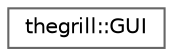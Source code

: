 digraph "Graphical Class Hierarchy"
{
 // LATEX_PDF_SIZE
  bgcolor="transparent";
  edge [fontname=Helvetica,fontsize=10,labelfontname=Helvetica,labelfontsize=10];
  node [fontname=Helvetica,fontsize=10,shape=box,height=0.2,width=0.4];
  rankdir="LR";
  Node0 [id="Node000000",label="thegrill::GUI",height=0.2,width=0.4,color="grey40", fillcolor="white", style="filled",URL="$structthegrill_1_1_g_u_i.html",tooltip="The GUI system handles rendering of GUI elements."];
}

